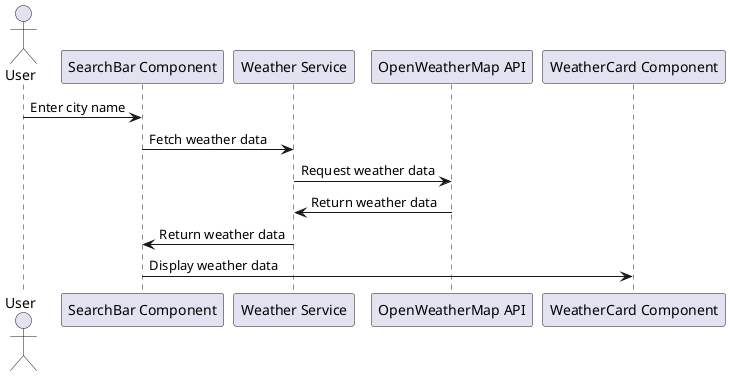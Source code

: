 @startuml

' Sequence Diagram
actor User
participant "SearchBar Component" as SB
participant "Weather Service" as WS
participant "OpenWeatherMap API" as API
participant "WeatherCard Component" as WC

User -> SB: Enter city name
SB -> WS: Fetch weather data
WS -> API: Request weather data
API -> WS: Return weather data
WS -> SB: Return weather data
SB -> WC: Display weather data

@enduml